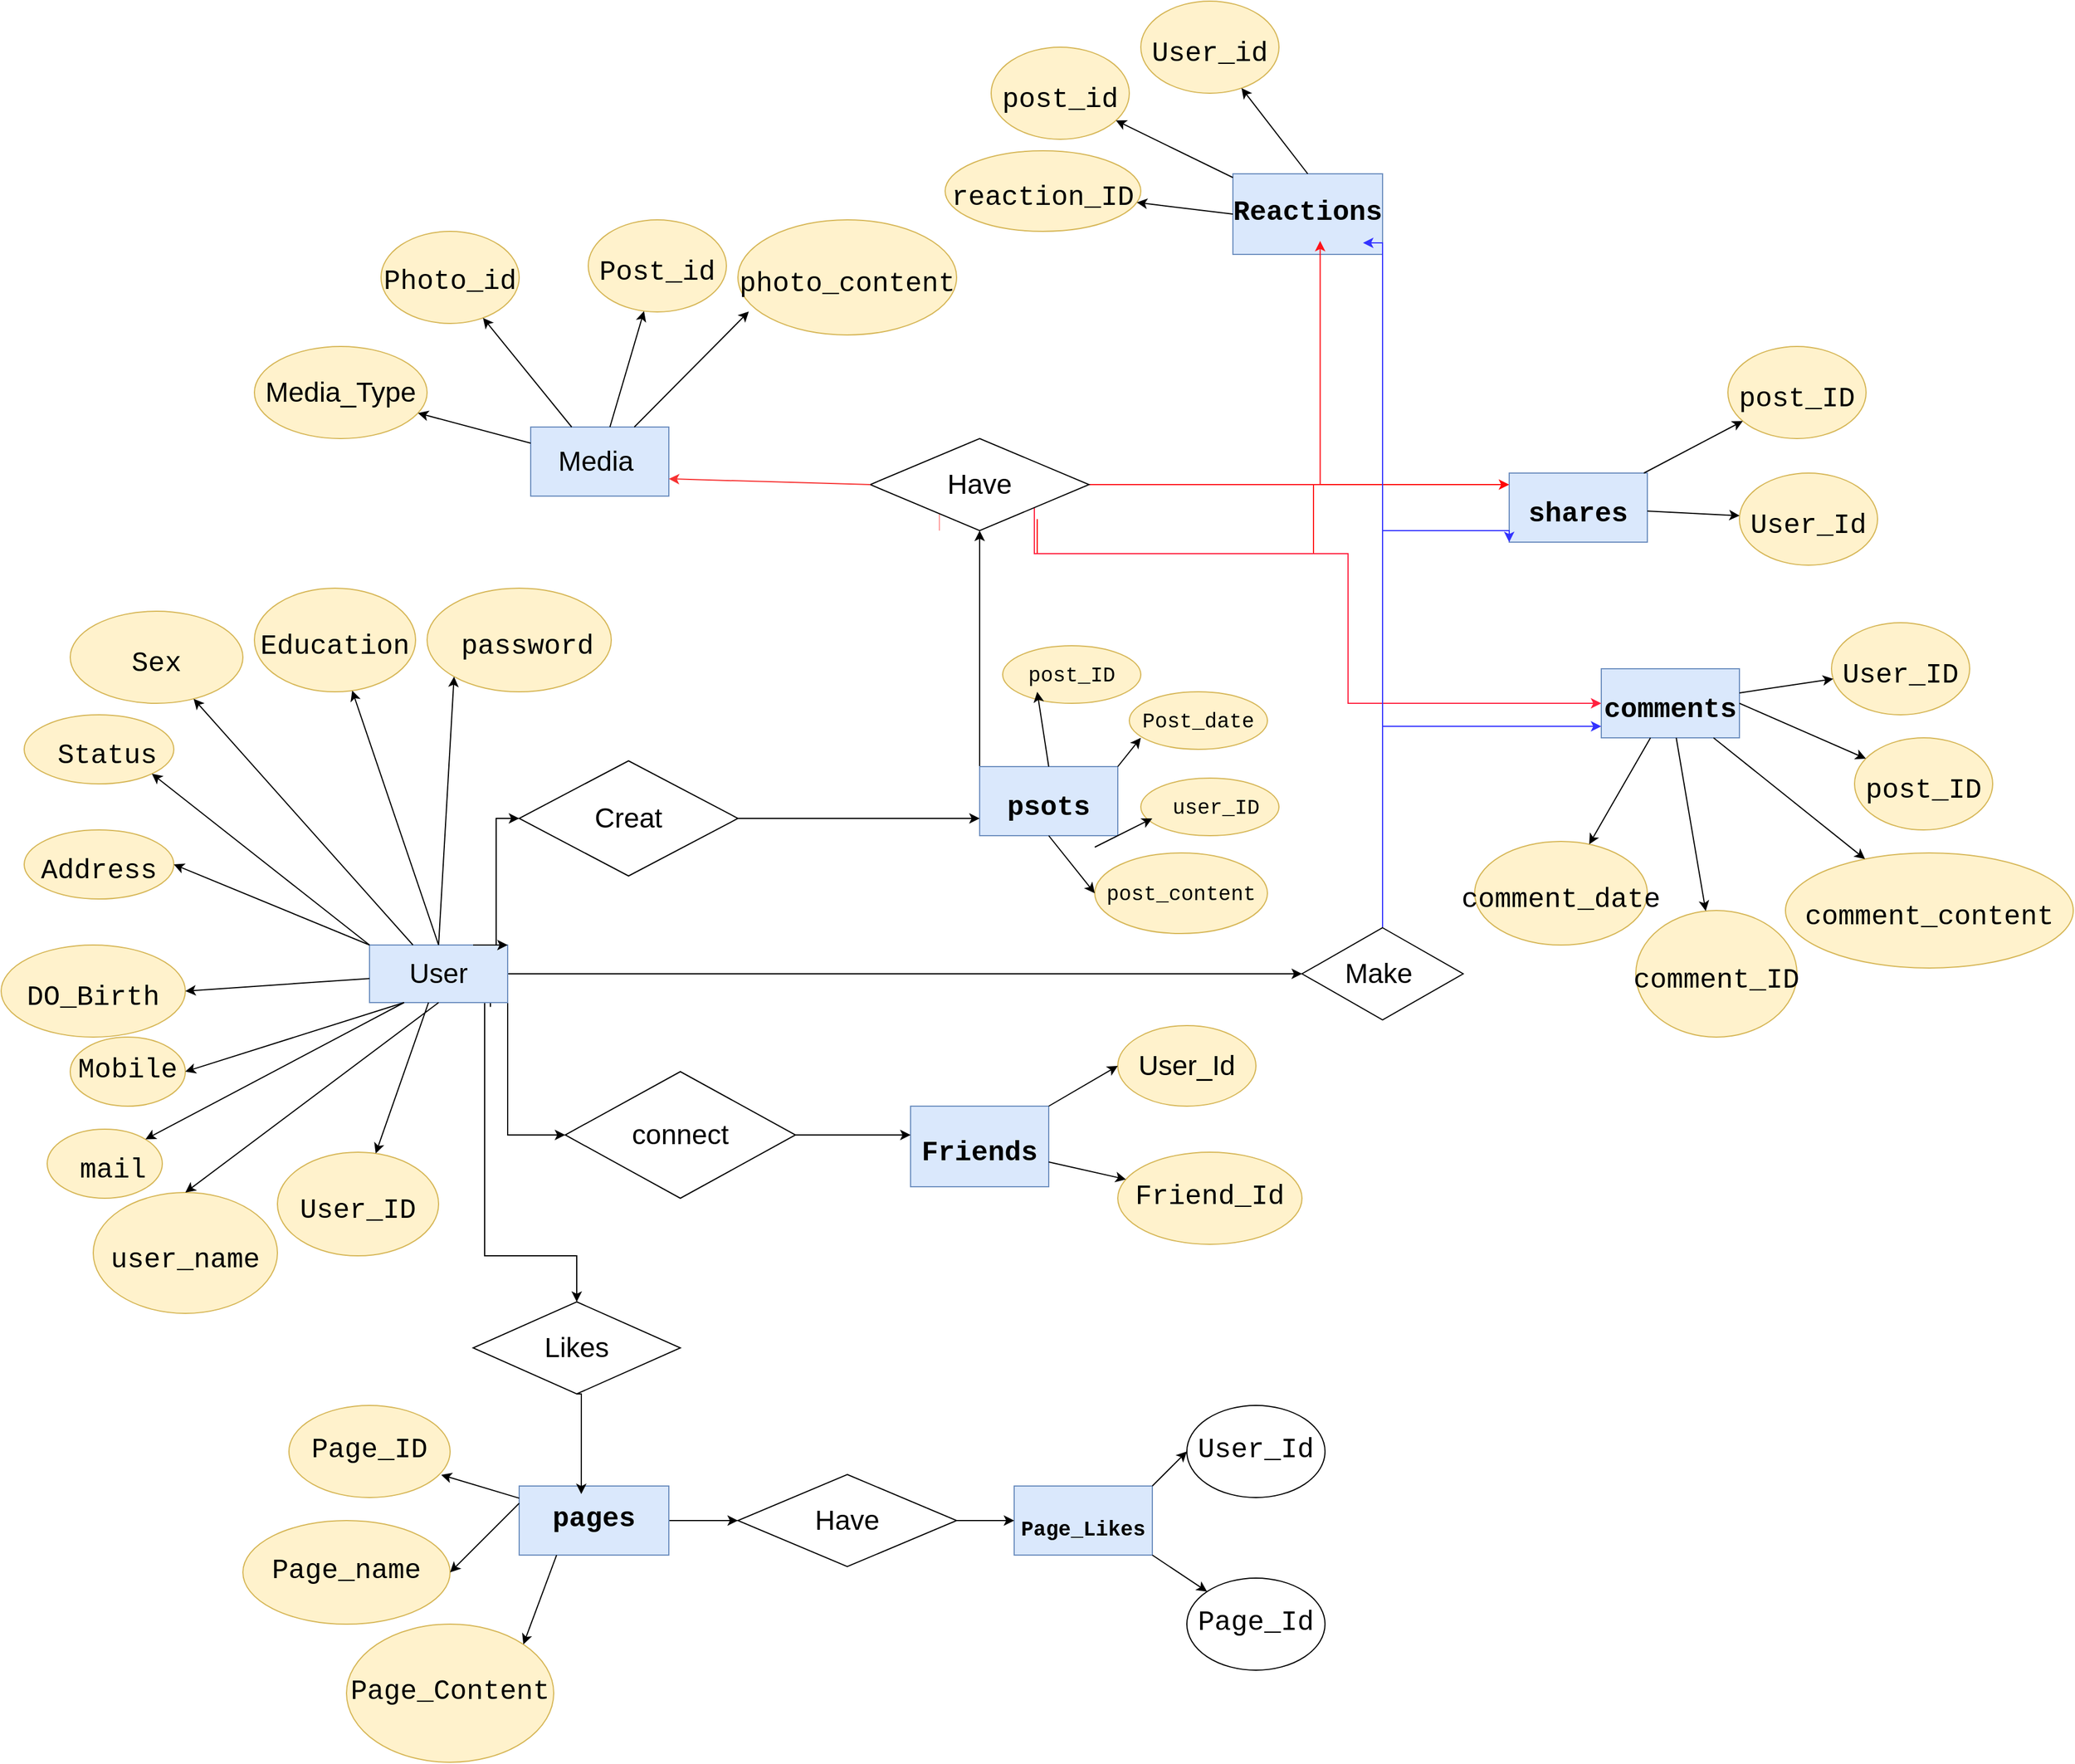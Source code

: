 <mxfile version="14.6.10" type="github">
  <diagram name="Page-1" id="a7904f86-f2b4-8e86-fa97-74104820619b">
    <mxGraphModel dx="3870" dy="1975" grid="1" gridSize="10" guides="1" tooltips="1" connect="1" arrows="1" fold="1" page="1" pageScale="1" pageWidth="1100" pageHeight="850" background="#ffffff" math="0" shadow="0">
      <root>
        <mxCell id="0" />
        <mxCell id="1" parent="0" />
        <mxCell id="jBccXVD8EQ_H7XIjR5AL-1" value="&lt;font&gt;&lt;br&gt;&lt;br&gt;&lt;/font&gt;&lt;div style=&quot;font-family: consolas, &amp;quot;courier new&amp;quot;, monospace; font-weight: normal; line-height: 24px;&quot;&gt;&lt;div&gt;&lt;span style=&quot;font-weight: bold&quot;&gt;&lt;font style=&quot;font-size: 24px&quot;&gt;comments&lt;/font&gt;&lt;/span&gt;&lt;/div&gt;&lt;/div&gt;&lt;font&gt;&lt;br&gt;&lt;/font&gt;" style="rounded=0;whiteSpace=wrap;html=1;fillColor=#dae8fc;strokeColor=#6c8ebf;movable=1;resizable=1;rotatable=1;deletable=1;editable=1;connectable=1;labelBackgroundColor=none;" parent="1" vertex="1">
          <mxGeometry x="810" y="280" width="120" height="60" as="geometry" />
        </mxCell>
        <mxCell id="jBccXVD8EQ_H7XIjR5AL-2" value="&lt;font&gt;&lt;br&gt;&lt;br&gt;&lt;/font&gt;&lt;div style=&quot;font-family: consolas, &amp;quot;courier new&amp;quot;, monospace; font-weight: normal; font-size: 18px; line-height: 24px;&quot;&gt;&lt;div&gt;&lt;span style=&quot;font-weight: bold&quot;&gt;&lt;font&gt;Page_Likes&lt;/font&gt;&lt;/span&gt;&lt;/div&gt;&lt;/div&gt;&lt;font&gt;&lt;br&gt;&lt;/font&gt;" style="rounded=0;whiteSpace=wrap;html=1;fillColor=#dae8fc;strokeColor=#6c8ebf;movable=1;resizable=1;rotatable=1;deletable=1;editable=1;connectable=1;labelBackgroundColor=none;" parent="1" vertex="1">
          <mxGeometry x="300" y="990" width="120" height="60" as="geometry" />
        </mxCell>
        <mxCell id="jBccXVD8EQ_H7XIjR5AL-3" value="&lt;span style=&quot;&quot;&gt;&lt;font&gt;&lt;br&gt;&lt;br&gt;&lt;/font&gt;&lt;/span&gt;&lt;div style=&quot;font-family: &amp;quot;consolas&amp;quot; , &amp;quot;courier new&amp;quot; , monospace ; font-weight: normal ; line-height: 24px&quot;&gt;&lt;div&gt;&lt;span style=&quot;font-weight: bold;&quot;&gt;&lt;font style=&quot;font-size: 24px&quot;&gt;Friends&lt;/font&gt;&lt;/span&gt;&lt;/div&gt;&lt;/div&gt;&lt;span style=&quot;&quot;&gt;&lt;br&gt;&lt;/span&gt;" style="rounded=0;whiteSpace=wrap;html=1;fillColor=#dae8fc;strokeColor=#6c8ebf;movable=1;resizable=1;rotatable=1;deletable=1;editable=1;connectable=1;labelBackgroundColor=none;" parent="1" vertex="1">
          <mxGeometry x="210" y="660" width="120" height="70" as="geometry" />
        </mxCell>
        <mxCell id="jBccXVD8EQ_H7XIjR5AL-4" value="&lt;font&gt;&lt;font style=&quot;font-size: 24px;&quot;&gt;Media&amp;nbsp;&lt;/font&gt;&lt;br&gt;&lt;/font&gt;" style="rounded=0;whiteSpace=wrap;html=1;fillColor=#dae8fc;strokeColor=#6c8ebf;movable=1;resizable=1;rotatable=1;deletable=1;editable=1;connectable=1;labelBackgroundColor=none;" parent="1" vertex="1">
          <mxGeometry x="-120" y="70" width="120" height="60" as="geometry" />
        </mxCell>
        <mxCell id="jBccXVD8EQ_H7XIjR5AL-125" style="edgeStyle=orthogonalEdgeStyle;rounded=0;orthogonalLoop=1;jettySize=auto;html=1;exitX=1;exitY=0.5;exitDx=0;exitDy=0;entryX=0;entryY=0.5;entryDx=0;entryDy=0;labelBackgroundColor=none;" parent="1" source="jBccXVD8EQ_H7XIjR5AL-5" target="jBccXVD8EQ_H7XIjR5AL-89" edge="1">
          <mxGeometry relative="1" as="geometry" />
        </mxCell>
        <mxCell id="jBccXVD8EQ_H7XIjR5AL-5" value="&lt;div style=&quot;font-family: consolas, &amp;quot;courier new&amp;quot;, monospace; line-height: 24px;&quot;&gt;&lt;span style=&quot;font-weight: bold&quot;&gt;&lt;font style=&quot;font-size: 24px&quot;&gt;pages&lt;/font&gt;&lt;/span&gt;&lt;/div&gt;" style="rounded=0;whiteSpace=wrap;html=1;fillColor=#dae8fc;strokeColor=#6c8ebf;movable=1;resizable=1;rotatable=1;deletable=1;editable=1;connectable=1;labelBackgroundColor=none;" parent="1" vertex="1">
          <mxGeometry x="-130" y="990" width="130" height="60" as="geometry" />
        </mxCell>
        <mxCell id="jBccXVD8EQ_H7XIjR5AL-111" style="edgeStyle=orthogonalEdgeStyle;rounded=0;orthogonalLoop=1;jettySize=auto;html=1;entryX=0;entryY=0.5;entryDx=0;entryDy=0;labelBackgroundColor=none;" parent="1" target="jBccXVD8EQ_H7XIjR5AL-87" edge="1">
          <mxGeometry relative="1" as="geometry">
            <mxPoint x="-150" y="520" as="sourcePoint" />
            <Array as="points">
              <mxPoint x="-150" y="410" />
            </Array>
          </mxGeometry>
        </mxCell>
        <mxCell id="jBccXVD8EQ_H7XIjR5AL-122" style="edgeStyle=orthogonalEdgeStyle;rounded=0;orthogonalLoop=1;jettySize=auto;html=1;entryX=0;entryY=0.5;entryDx=0;entryDy=0;exitX=0.908;exitY=0.954;exitDx=0;exitDy=0;exitPerimeter=0;labelBackgroundColor=none;" parent="1" source="jBccXVD8EQ_H7XIjR5AL-6" target="jBccXVD8EQ_H7XIjR5AL-90" edge="1">
          <mxGeometry relative="1" as="geometry">
            <mxPoint x="-40" y="560" as="sourcePoint" />
            <Array as="points">
              <mxPoint x="-140" y="568" />
              <mxPoint x="-140" y="685" />
            </Array>
          </mxGeometry>
        </mxCell>
        <mxCell id="jBccXVD8EQ_H7XIjR5AL-138" style="edgeStyle=orthogonalEdgeStyle;rounded=0;orthogonalLoop=1;jettySize=auto;html=1;exitX=0.875;exitY=1.074;exitDx=0;exitDy=0;entryX=0.5;entryY=0;entryDx=0;entryDy=0;exitPerimeter=0;labelBackgroundColor=none;" parent="1" source="jBccXVD8EQ_H7XIjR5AL-6" target="jBccXVD8EQ_H7XIjR5AL-135" edge="1">
          <mxGeometry relative="1" as="geometry">
            <Array as="points">
              <mxPoint x="-155" y="570" />
              <mxPoint x="-160" y="570" />
              <mxPoint x="-160" y="790" />
              <mxPoint x="-80" y="790" />
            </Array>
          </mxGeometry>
        </mxCell>
        <mxCell id="jBccXVD8EQ_H7XIjR5AL-166" style="edgeStyle=orthogonalEdgeStyle;rounded=0;orthogonalLoop=1;jettySize=auto;html=1;entryX=0;entryY=0.5;entryDx=0;entryDy=0;labelBackgroundColor=none;" parent="1" source="jBccXVD8EQ_H7XIjR5AL-6" target="jBccXVD8EQ_H7XIjR5AL-165" edge="1">
          <mxGeometry relative="1" as="geometry" />
        </mxCell>
        <mxCell id="jBccXVD8EQ_H7XIjR5AL-6" value="&lt;font style=&quot;font-size: 24px;&quot;&gt;User&lt;/font&gt;" style="rounded=0;whiteSpace=wrap;html=1;fillColor=#dae8fc;strokeColor=#6c8ebf;movable=1;resizable=1;rotatable=1;deletable=1;editable=1;connectable=1;labelBackgroundColor=none;" parent="1" vertex="1">
          <mxGeometry x="-260" y="520" width="120" height="50" as="geometry" />
        </mxCell>
        <mxCell id="jBccXVD8EQ_H7XIjR5AL-145" style="edgeStyle=orthogonalEdgeStyle;rounded=0;orthogonalLoop=1;jettySize=auto;html=1;exitX=0;exitY=0;exitDx=0;exitDy=0;entryX=0.5;entryY=1;entryDx=0;entryDy=0;labelBackgroundColor=none;" parent="1" source="jBccXVD8EQ_H7XIjR5AL-7" target="jBccXVD8EQ_H7XIjR5AL-88" edge="1">
          <mxGeometry relative="1" as="geometry">
            <Array as="points">
              <mxPoint x="270" y="260" />
              <mxPoint x="270" y="260" />
            </Array>
          </mxGeometry>
        </mxCell>
        <mxCell id="jBccXVD8EQ_H7XIjR5AL-7" value="&lt;font&gt;&lt;br&gt;&lt;br&gt;&lt;/font&gt;&lt;div style=&quot;font-family: consolas, &amp;quot;courier new&amp;quot;, monospace; font-weight: normal; line-height: 24px;&quot;&gt;&lt;div&gt;&lt;span style=&quot;font-weight: bold&quot;&gt;&lt;font style=&quot;font-size: 24px&quot;&gt;psots&lt;/font&gt;&lt;/span&gt;&lt;/div&gt;&lt;/div&gt;&lt;font&gt;&lt;br&gt;&lt;/font&gt;" style="rounded=0;whiteSpace=wrap;html=1;fillColor=#dae8fc;strokeColor=#6c8ebf;movable=1;resizable=1;rotatable=1;deletable=1;editable=1;connectable=1;labelBackgroundColor=none;" parent="1" vertex="1">
          <mxGeometry x="270" y="365" width="120" height="60" as="geometry" />
        </mxCell>
        <mxCell id="jBccXVD8EQ_H7XIjR5AL-10" value="&lt;font&gt;&lt;br&gt;&lt;br&gt;&lt;/font&gt;&lt;div style=&quot;font-family: consolas, &amp;quot;courier new&amp;quot;, monospace; font-weight: normal; line-height: 24px;&quot;&gt;&lt;div&gt;&lt;span style=&quot;font-weight: bold&quot;&gt;&lt;font style=&quot;font-size: 24px&quot;&gt;shares&lt;/font&gt;&lt;/span&gt;&lt;/div&gt;&lt;/div&gt;&lt;font&gt;&lt;br&gt;&lt;/font&gt;" style="rounded=0;whiteSpace=wrap;html=1;fillColor=#dae8fc;strokeColor=#6c8ebf;movable=1;resizable=1;rotatable=1;deletable=1;editable=1;connectable=1;labelBackgroundColor=none;" parent="1" vertex="1">
          <mxGeometry x="730" y="110" width="120" height="60" as="geometry" />
        </mxCell>
        <mxCell id="jBccXVD8EQ_H7XIjR5AL-11" value="&lt;div style=&quot;font-family: consolas, &amp;quot;courier new&amp;quot;, monospace; line-height: 24px;&quot;&gt;&lt;span style=&quot;font-weight: bold&quot;&gt;&lt;font style=&quot;font-size: 24px&quot;&gt;Reactions&lt;/font&gt;&lt;/span&gt;&lt;/div&gt;" style="rounded=0;whiteSpace=wrap;html=1;fillColor=#dae8fc;strokeColor=#6c8ebf;movable=1;resizable=1;rotatable=1;deletable=1;editable=1;connectable=1;labelBackgroundColor=none;" parent="1" vertex="1">
          <mxGeometry x="490" y="-150" width="130" height="70" as="geometry" />
        </mxCell>
        <mxCell id="jBccXVD8EQ_H7XIjR5AL-12" value="&lt;br&gt;&lt;br&gt;&lt;div style=&quot;font-family: consolas, &amp;quot;courier new&amp;quot;, monospace; font-weight: normal; line-height: 24px;&quot;&gt;&lt;div&gt;&lt;span style=&quot;&quot;&gt;&lt;font style=&quot;font-size: 24px&quot;&gt;user_name&lt;/font&gt;&lt;/span&gt;&lt;/div&gt;&lt;/div&gt;&lt;br&gt;" style="ellipse;whiteSpace=wrap;html=1;fillColor=#fff2cc;strokeColor=#d6b656;movable=1;resizable=1;rotatable=1;deletable=1;editable=1;connectable=1;labelBackgroundColor=none;" parent="1" vertex="1">
          <mxGeometry x="-500" y="735" width="160" height="105" as="geometry" />
        </mxCell>
        <mxCell id="jBccXVD8EQ_H7XIjR5AL-15" value="&lt;br&gt;&lt;br&gt;&lt;div style=&quot;font-family: consolas, &amp;quot;courier new&amp;quot;, monospace; font-weight: normal; line-height: 24px;&quot;&gt;&lt;div&gt;&lt;span style=&quot;&quot;&gt;&lt;font style=&quot;font-size: 24px&quot;&gt;&amp;nbsp;Status&lt;/font&gt;&lt;/span&gt;&lt;/div&gt;&lt;/div&gt;&lt;br&gt;" style="ellipse;whiteSpace=wrap;html=1;fillColor=#fff2cc;strokeColor=#d6b656;movable=1;resizable=1;rotatable=1;deletable=1;editable=1;connectable=1;labelBackgroundColor=none;" parent="1" vertex="1">
          <mxGeometry x="-560" y="320" width="130" height="60" as="geometry" />
        </mxCell>
        <mxCell id="jBccXVD8EQ_H7XIjR5AL-16" value="&lt;br&gt;&lt;br&gt;&lt;div style=&quot;font-family: consolas, &amp;quot;courier new&amp;quot;, monospace; font-weight: normal; line-height: 24px;&quot;&gt;&lt;div&gt;&lt;span style=&quot;&quot;&gt;&lt;font style=&quot;font-size: 24px&quot;&gt;DO_Birth&lt;/font&gt;&lt;/span&gt;&lt;/div&gt;&lt;/div&gt;&lt;br&gt;" style="ellipse;whiteSpace=wrap;html=1;fillColor=#fff2cc;strokeColor=#d6b656;movable=1;resizable=1;rotatable=1;deletable=1;editable=1;connectable=1;labelBackgroundColor=none;" parent="1" vertex="1">
          <mxGeometry x="-580" y="520" width="160" height="80" as="geometry" />
        </mxCell>
        <mxCell id="jBccXVD8EQ_H7XIjR5AL-17" value="&lt;br&gt;&lt;br&gt;&lt;div style=&quot;font-family: consolas, &amp;quot;courier new&amp;quot;, monospace; font-weight: normal; line-height: 24px;&quot;&gt;&lt;div&gt;&lt;span style=&quot;&quot;&gt;&lt;font style=&quot;font-size: 24px&quot;&gt;Education&lt;/font&gt;&lt;/span&gt;&lt;/div&gt;&lt;/div&gt;&lt;br&gt;" style="ellipse;whiteSpace=wrap;html=1;fillColor=#fff2cc;strokeColor=#d6b656;movable=1;resizable=1;rotatable=1;deletable=1;editable=1;connectable=1;labelBackgroundColor=none;" parent="1" vertex="1">
          <mxGeometry x="-360" y="210" width="140" height="90" as="geometry" />
        </mxCell>
        <mxCell id="jBccXVD8EQ_H7XIjR5AL-19" value="&lt;br&gt;&lt;br&gt;&lt;div style=&quot;font-family: consolas, &amp;quot;courier new&amp;quot;, monospace; font-weight: normal; line-height: 24px;&quot;&gt;&lt;div&gt;&lt;span style=&quot;&quot;&gt;&lt;font style=&quot;font-size: 24px&quot;&gt;&amp;nbsp;password&lt;/font&gt;&lt;/span&gt;&lt;/div&gt;&lt;/div&gt;&lt;br&gt;" style="ellipse;whiteSpace=wrap;html=1;fillColor=#fff2cc;strokeColor=#d6b656;movable=1;resizable=1;rotatable=1;deletable=1;editable=1;connectable=1;labelBackgroundColor=none;" parent="1" vertex="1">
          <mxGeometry x="-210" y="210" width="160" height="90" as="geometry" />
        </mxCell>
        <mxCell id="jBccXVD8EQ_H7XIjR5AL-21" value="&lt;br&gt;&lt;br&gt;&lt;div style=&quot;font-family: consolas, &amp;quot;courier new&amp;quot;, monospace; font-weight: normal; line-height: 24px;&quot;&gt;&lt;div&gt;&lt;span style=&quot;&quot;&gt;&lt;font style=&quot;font-size: 24px&quot;&gt;Sex&lt;/font&gt;&lt;/span&gt;&lt;/div&gt;&lt;/div&gt;&lt;br&gt;" style="ellipse;whiteSpace=wrap;html=1;fillColor=#fff2cc;strokeColor=#d6b656;movable=1;resizable=1;rotatable=1;deletable=1;editable=1;connectable=1;labelBackgroundColor=none;" parent="1" vertex="1">
          <mxGeometry x="-520" y="230" width="150" height="80" as="geometry" />
        </mxCell>
        <mxCell id="jBccXVD8EQ_H7XIjR5AL-24" value="&lt;br&gt;&lt;br&gt;&lt;div style=&quot;font-family: consolas, &amp;quot;courier new&amp;quot;, monospace; font-weight: normal; line-height: 24px;&quot;&gt;&lt;div&gt;&lt;span style=&quot;&quot;&gt;&lt;font style=&quot;font-size: 24px&quot;&gt;User_ID&lt;/font&gt;&lt;/span&gt;&lt;/div&gt;&lt;/div&gt;&lt;br&gt;" style="ellipse;whiteSpace=wrap;html=1;fillColor=#fff2cc;strokeColor=#d6b656;movable=1;resizable=1;rotatable=1;deletable=1;editable=1;connectable=1;labelBackgroundColor=none;" parent="1" vertex="1">
          <mxGeometry x="-340" y="700" width="140" height="90" as="geometry" />
        </mxCell>
        <mxCell id="jBccXVD8EQ_H7XIjR5AL-25" value="&lt;br&gt;&lt;br&gt;&lt;div style=&quot;font-family: consolas, &amp;quot;courier new&amp;quot;, monospace; font-weight: normal; line-height: 24px;&quot;&gt;&lt;div&gt;&lt;span style=&quot;&quot;&gt;&lt;font style=&quot;font-size: 24px&quot;&gt;Address&lt;/font&gt;&lt;/span&gt;&lt;/div&gt;&lt;/div&gt;&lt;br&gt;" style="ellipse;whiteSpace=wrap;html=1;fillColor=#fff2cc;strokeColor=#d6b656;movable=1;resizable=1;rotatable=1;deletable=1;editable=1;connectable=1;labelBackgroundColor=none;" parent="1" vertex="1">
          <mxGeometry x="-560" y="420" width="130" height="60" as="geometry" />
        </mxCell>
        <mxCell id="jBccXVD8EQ_H7XIjR5AL-26" value="&lt;br&gt;&lt;br&gt;&lt;div style=&quot;font-family: consolas, &amp;quot;courier new&amp;quot;, monospace; font-weight: normal; line-height: 24px;&quot;&gt;&lt;div&gt;&lt;span style=&quot;&quot;&gt;&lt;font style=&quot;font-size: 24px&quot;&gt;&amp;nbsp;mail&lt;/font&gt;&lt;/span&gt;&lt;/div&gt;&lt;/div&gt;&lt;br&gt;" style="ellipse;whiteSpace=wrap;html=1;fillColor=#fff2cc;strokeColor=#d6b656;movable=1;resizable=1;rotatable=1;deletable=1;editable=1;connectable=1;labelBackgroundColor=none;" parent="1" vertex="1">
          <mxGeometry x="-540" y="680" width="100" height="60" as="geometry" />
        </mxCell>
        <mxCell id="jBccXVD8EQ_H7XIjR5AL-27" value="&lt;div style=&quot;font-family: consolas, &amp;quot;courier new&amp;quot;, monospace; line-height: 24px;&quot;&gt;&lt;font style=&quot;font-size: 24px&quot;&gt;Mobile&lt;/font&gt;&lt;/div&gt;" style="ellipse;whiteSpace=wrap;html=1;fillColor=#fff2cc;strokeColor=#d6b656;movable=1;resizable=1;rotatable=1;deletable=1;editable=1;connectable=1;labelBackgroundColor=none;" parent="1" vertex="1">
          <mxGeometry x="-520" y="600" width="100" height="60" as="geometry" />
        </mxCell>
        <mxCell id="jBccXVD8EQ_H7XIjR5AL-35" value="&lt;div style=&quot;font-family: consolas, &amp;quot;courier new&amp;quot;, monospace; font-size: 18px; line-height: 24px;&quot;&gt;&lt;div style=&quot;font-family: &amp;quot;consolas&amp;quot; , &amp;quot;courier new&amp;quot; , monospace ; line-height: 24px&quot;&gt;&amp;nbsp;user_ID&lt;/div&gt;&lt;/div&gt;" style="ellipse;whiteSpace=wrap;html=1;fillColor=#fff2cc;strokeColor=#d6b656;movable=1;resizable=1;rotatable=1;deletable=1;editable=1;connectable=1;labelBackgroundColor=none;" parent="1" vertex="1">
          <mxGeometry x="410" y="375" width="120" height="50" as="geometry" />
        </mxCell>
        <mxCell id="jBccXVD8EQ_H7XIjR5AL-38" value="&lt;font style=&quot;font-size: 24px;&quot;&gt;User_Id&lt;/font&gt;" style="ellipse;whiteSpace=wrap;html=1;fillColor=#fff2cc;strokeColor=#d6b656;movable=1;resizable=1;rotatable=1;deletable=1;editable=1;connectable=1;labelBackgroundColor=none;" parent="1" vertex="1">
          <mxGeometry x="390" y="590" width="120" height="70" as="geometry" />
        </mxCell>
        <mxCell id="jBccXVD8EQ_H7XIjR5AL-178" value="" style="edgeStyle=orthogonalEdgeStyle;rounded=0;orthogonalLoop=1;jettySize=auto;html=1;strokeColor=#FF9999;labelBackgroundColor=none;" parent="1" source="jBccXVD8EQ_H7XIjR5AL-39" target="jBccXVD8EQ_H7XIjR5AL-88" edge="1">
          <mxGeometry relative="1" as="geometry" />
        </mxCell>
        <mxCell id="jBccXVD8EQ_H7XIjR5AL-39" value="&lt;div style=&quot;font-family: consolas, &amp;quot;courier new&amp;quot;, monospace; font-weight: normal; font-size: 18px; line-height: 24px;&quot;&gt;&lt;br&gt;&lt;/div&gt;" style="text;whiteSpace=wrap;html=1;movable=1;resizable=1;rotatable=1;deletable=1;editable=1;connectable=1;labelBackgroundColor=none;" parent="1" vertex="1">
          <mxGeometry x="190" y="160" width="90" height="40" as="geometry" />
        </mxCell>
        <mxCell id="jBccXVD8EQ_H7XIjR5AL-40" value="&lt;div style=&quot;font-family: consolas, &amp;quot;courier new&amp;quot;, monospace; font-size: 18px; line-height: 24px;&quot;&gt;&lt;div style=&quot;font-family: &amp;quot;consolas&amp;quot; , &amp;quot;courier new&amp;quot; , monospace ; line-height: 24px&quot;&gt;post_ID&lt;/div&gt;&lt;/div&gt;" style="ellipse;whiteSpace=wrap;html=1;fillColor=#fff2cc;strokeColor=#d6b656;movable=1;resizable=1;rotatable=1;deletable=1;editable=1;connectable=1;labelBackgroundColor=none;" parent="1" vertex="1">
          <mxGeometry x="290" y="260" width="120" height="50" as="geometry" />
        </mxCell>
        <mxCell id="jBccXVD8EQ_H7XIjR5AL-41" value="&lt;div style=&quot;font-family: consolas, &amp;quot;courier new&amp;quot;, monospace; font-size: 18px; line-height: 24px;&quot;&gt;&lt;div style=&quot;font-family: &amp;quot;consolas&amp;quot; , &amp;quot;courier new&amp;quot; , monospace ; line-height: 24px&quot;&gt;post_content&lt;/div&gt;&lt;/div&gt;" style="ellipse;whiteSpace=wrap;html=1;fillColor=#fff2cc;strokeColor=#d6b656;movable=1;resizable=1;rotatable=1;deletable=1;editable=1;connectable=1;labelBackgroundColor=none;" parent="1" vertex="1">
          <mxGeometry x="370" y="440" width="150" height="70" as="geometry" />
        </mxCell>
        <mxCell id="jBccXVD8EQ_H7XIjR5AL-42" value="&lt;div style=&quot;font-family: consolas, &amp;quot;courier new&amp;quot;, monospace; font-size: 18px; line-height: 24px;&quot;&gt;&lt;div style=&quot;font-family: &amp;quot;consolas&amp;quot; , &amp;quot;courier new&amp;quot; , monospace ; line-height: 24px&quot;&gt;Post_date&lt;/div&gt;&lt;/div&gt;" style="ellipse;whiteSpace=wrap;html=1;fillColor=#fff2cc;strokeColor=#d6b656;movable=1;resizable=1;rotatable=1;deletable=1;editable=1;connectable=1;labelBackgroundColor=none;" parent="1" vertex="1">
          <mxGeometry x="400" y="300" width="120" height="50" as="geometry" />
        </mxCell>
        <mxCell id="jBccXVD8EQ_H7XIjR5AL-43" value="&lt;div style=&quot;font-family: consolas, &amp;quot;courier new&amp;quot;, monospace; line-height: 24px;&quot;&gt;&lt;font style=&quot;font-size: 24px&quot;&gt;Friend_Id&lt;/font&gt;&lt;/div&gt;" style="ellipse;whiteSpace=wrap;html=1;fillColor=#fff2cc;strokeColor=#d6b656;movable=1;resizable=1;rotatable=1;deletable=1;editable=1;connectable=1;labelBackgroundColor=none;" parent="1" vertex="1">
          <mxGeometry x="390" y="700" width="160" height="80" as="geometry" />
        </mxCell>
        <mxCell id="jBccXVD8EQ_H7XIjR5AL-45" value="&lt;div style=&quot;font-family: consolas, &amp;quot;courier new&amp;quot;, monospace; line-height: 24px;&quot;&gt;&lt;font style=&quot;font-size: 24px&quot;&gt;Page_ID&lt;/font&gt;&lt;/div&gt;" style="ellipse;whiteSpace=wrap;html=1;fillColor=#fff2cc;strokeColor=#d6b656;movable=1;resizable=1;rotatable=1;deletable=1;editable=1;connectable=1;labelBackgroundColor=none;" parent="1" vertex="1">
          <mxGeometry x="-330" y="920" width="140" height="80" as="geometry" />
        </mxCell>
        <mxCell id="jBccXVD8EQ_H7XIjR5AL-46" value="&lt;div style=&quot;font-family: consolas, &amp;quot;courier new&amp;quot;, monospace; line-height: 24px;&quot;&gt;&lt;font style=&quot;font-size: 24px&quot;&gt;Page_name&lt;/font&gt;&lt;/div&gt;" style="ellipse;whiteSpace=wrap;html=1;fillColor=#fff2cc;strokeColor=#d6b656;movable=1;resizable=1;rotatable=1;deletable=1;editable=1;connectable=1;labelBackgroundColor=none;" parent="1" vertex="1">
          <mxGeometry x="-370" y="1020" width="180" height="90" as="geometry" />
        </mxCell>
        <mxCell id="jBccXVD8EQ_H7XIjR5AL-50" value="&lt;div style=&quot;font-family: consolas, &amp;quot;courier new&amp;quot;, monospace; line-height: 24px;&quot;&gt;&lt;font style=&quot;font-size: 24px&quot;&gt;Page_Content&lt;/font&gt;&lt;/div&gt;" style="ellipse;whiteSpace=wrap;html=1;fillColor=#fff2cc;strokeColor=#d6b656;movable=1;resizable=1;rotatable=1;deletable=1;editable=1;connectable=1;labelBackgroundColor=none;" parent="1" vertex="1">
          <mxGeometry x="-280" y="1110" width="180" height="120" as="geometry" />
        </mxCell>
        <mxCell id="jBccXVD8EQ_H7XIjR5AL-54" value="&lt;div style=&quot;font-family: consolas, &amp;quot;courier new&amp;quot;, monospace; line-height: 24px;&quot;&gt;&lt;font style=&quot;font-size: 24px&quot;&gt;User_Id&lt;/font&gt;&lt;/div&gt;" style="ellipse;whiteSpace=wrap;html=1;movable=1;resizable=1;rotatable=1;deletable=1;editable=1;connectable=1;labelBackgroundColor=none;" parent="1" vertex="1">
          <mxGeometry x="450" y="920" width="120" height="80" as="geometry" />
        </mxCell>
        <mxCell id="jBccXVD8EQ_H7XIjR5AL-55" value="&lt;div style=&quot;font-family: consolas, &amp;quot;courier new&amp;quot;, monospace; line-height: 24px;&quot;&gt;&lt;font style=&quot;font-size: 24px&quot;&gt;Page_Id&lt;/font&gt;&lt;/div&gt;" style="ellipse;whiteSpace=wrap;html=1;movable=1;resizable=1;rotatable=1;deletable=1;editable=1;connectable=1;labelBackgroundColor=none;" parent="1" vertex="1">
          <mxGeometry x="450" y="1070" width="120" height="80" as="geometry" />
        </mxCell>
        <mxCell id="jBccXVD8EQ_H7XIjR5AL-57" value="&lt;br&gt;&lt;br&gt;&lt;div style=&quot;font-family: consolas, &amp;quot;courier new&amp;quot;, monospace; font-weight: normal; line-height: 24px;&quot;&gt;&lt;div&gt;&lt;span style=&quot;&quot;&gt;&lt;font style=&quot;font-size: 24px&quot;&gt;User_id&lt;/font&gt;&lt;/span&gt;&lt;/div&gt;&lt;/div&gt;&lt;br&gt;" style="ellipse;whiteSpace=wrap;html=1;fillColor=#fff2cc;strokeColor=#d6b656;movable=1;resizable=1;rotatable=1;deletable=1;editable=1;connectable=1;labelBackgroundColor=none;" parent="1" vertex="1">
          <mxGeometry x="410" y="-300" width="120" height="80" as="geometry" />
        </mxCell>
        <mxCell id="jBccXVD8EQ_H7XIjR5AL-58" value="&lt;br&gt;&lt;br&gt;&lt;div style=&quot;font-family: consolas, &amp;quot;courier new&amp;quot;, monospace; font-weight: normal; line-height: 24px;&quot;&gt;&lt;div&gt;&lt;span style=&quot;&quot;&gt;&lt;font style=&quot;font-size: 24px&quot;&gt;reaction_ID&lt;/font&gt;&lt;/span&gt;&lt;/div&gt;&lt;/div&gt;&lt;br&gt;" style="ellipse;whiteSpace=wrap;html=1;fillColor=#fff2cc;strokeColor=#d6b656;movable=1;resizable=1;rotatable=1;deletable=1;editable=1;connectable=1;labelBackgroundColor=none;" parent="1" vertex="1">
          <mxGeometry x="240" y="-170" width="170" height="70" as="geometry" />
        </mxCell>
        <mxCell id="jBccXVD8EQ_H7XIjR5AL-59" value="&lt;br&gt;&lt;br&gt;&lt;div style=&quot;font-family: consolas, &amp;quot;courier new&amp;quot;, monospace; font-weight: normal; line-height: 24px;&quot;&gt;&lt;div&gt;&lt;span style=&quot;&quot;&gt;&lt;font style=&quot;font-size: 24px&quot;&gt;post_id&lt;/font&gt;&lt;/span&gt;&lt;/div&gt;&lt;/div&gt;&lt;br&gt;" style="ellipse;whiteSpace=wrap;html=1;fillColor=#fff2cc;strokeColor=#d6b656;movable=1;resizable=1;rotatable=1;deletable=1;editable=1;connectable=1;labelBackgroundColor=none;" parent="1" vertex="1">
          <mxGeometry x="280" y="-260" width="120" height="80" as="geometry" />
        </mxCell>
        <mxCell id="jBccXVD8EQ_H7XIjR5AL-60" value="&lt;br&gt;&lt;br&gt;&lt;div style=&quot;font-family: consolas, &amp;quot;courier new&amp;quot;, monospace; font-weight: normal; line-height: 24px;&quot;&gt;&lt;div&gt;&lt;span style=&quot;&quot;&gt;&lt;font style=&quot;font-size: 24px&quot;&gt;photo_content&lt;/font&gt;&lt;/span&gt;&lt;/div&gt;&lt;/div&gt;&lt;br&gt;" style="ellipse;whiteSpace=wrap;html=1;fillColor=#fff2cc;strokeColor=#d6b656;movable=1;resizable=1;rotatable=1;deletable=1;editable=1;connectable=1;labelBackgroundColor=none;" parent="1" vertex="1">
          <mxGeometry x="60" y="-110" width="190" height="100" as="geometry" />
        </mxCell>
        <mxCell id="jBccXVD8EQ_H7XIjR5AL-61" value="&lt;br&gt;&lt;br&gt;&lt;div style=&quot;font-family: consolas, &amp;quot;courier new&amp;quot;, monospace; font-weight: normal; line-height: 24px;&quot;&gt;&lt;div&gt;&lt;span style=&quot;&quot;&gt;&lt;font style=&quot;font-size: 24px&quot;&gt;Post_id&lt;/font&gt;&lt;/span&gt;&lt;/div&gt;&lt;/div&gt;&lt;br&gt;" style="ellipse;whiteSpace=wrap;html=1;fillColor=#fff2cc;strokeColor=#d6b656;movable=1;resizable=1;rotatable=1;deletable=1;editable=1;connectable=1;labelBackgroundColor=none;" parent="1" vertex="1">
          <mxGeometry x="-70" y="-110" width="120" height="80" as="geometry" />
        </mxCell>
        <mxCell id="jBccXVD8EQ_H7XIjR5AL-62" value="&lt;font style=&quot;font-size: 24px&quot;&gt;&lt;br&gt;&lt;/font&gt;&lt;div style=&quot;font-family: consolas, &amp;quot;courier new&amp;quot;, monospace; font-weight: normal; line-height: 24px;&quot;&gt;&lt;div&gt;&lt;span style=&quot;&quot;&gt;&lt;font style=&quot;font-size: 24px&quot;&gt;Photo_id&lt;/font&gt;&lt;/span&gt;&lt;/div&gt;&lt;/div&gt;&lt;font size=&quot;3&quot;&gt;&lt;br&gt;&lt;/font&gt;" style="ellipse;whiteSpace=wrap;html=1;fillColor=#fff2cc;strokeColor=#d6b656;movable=1;resizable=1;rotatable=1;deletable=1;editable=1;connectable=1;align=center;labelBackgroundColor=none;" parent="1" vertex="1">
          <mxGeometry x="-250" y="-100" width="120" height="80" as="geometry" />
        </mxCell>
        <mxCell id="jBccXVD8EQ_H7XIjR5AL-63" value="&lt;br&gt;&lt;br&gt;&lt;div style=&quot;font-family: consolas, &amp;quot;courier new&amp;quot;, monospace; font-weight: normal; line-height: 24px;&quot;&gt;&lt;div&gt;&lt;span style=&quot;&quot;&gt;&lt;font style=&quot;font-size: 24px&quot;&gt;post_ID&lt;/font&gt;&lt;/span&gt;&lt;/div&gt;&lt;/div&gt;&lt;br&gt;" style="ellipse;whiteSpace=wrap;html=1;fillColor=#fff2cc;strokeColor=#d6b656;movable=1;resizable=1;rotatable=1;deletable=1;editable=1;connectable=1;labelBackgroundColor=none;" parent="1" vertex="1">
          <mxGeometry x="920" width="120" height="80" as="geometry" />
        </mxCell>
        <mxCell id="jBccXVD8EQ_H7XIjR5AL-64" value="&lt;br&gt;&lt;br&gt;&lt;div style=&quot;font-family: consolas, &amp;quot;courier new&amp;quot;, monospace; font-weight: normal; line-height: 24px;&quot;&gt;&lt;div&gt;&lt;span style=&quot;&quot;&gt;&lt;font style=&quot;font-size: 24px&quot;&gt;User_Id&lt;/font&gt;&lt;/span&gt;&lt;/div&gt;&lt;/div&gt;&lt;br&gt;" style="ellipse;whiteSpace=wrap;html=1;fillColor=#fff2cc;strokeColor=#d6b656;movable=1;resizable=1;rotatable=1;deletable=1;editable=1;connectable=1;labelBackgroundColor=none;" parent="1" vertex="1">
          <mxGeometry x="930" y="110" width="120" height="80" as="geometry" />
        </mxCell>
        <mxCell id="jBccXVD8EQ_H7XIjR5AL-65" value="&lt;br&gt;&lt;br&gt;&lt;div style=&quot;font-family: consolas, &amp;quot;courier new&amp;quot;, monospace; font-weight: normal; line-height: 24px;&quot;&gt;&lt;div&gt;&lt;span style=&quot;&quot;&gt;&lt;font style=&quot;font-size: 24px&quot;&gt;comment_ID&lt;/font&gt;&lt;/span&gt;&lt;/div&gt;&lt;/div&gt;&lt;br&gt;" style="ellipse;whiteSpace=wrap;html=1;fillColor=#fff2cc;strokeColor=#d6b656;movable=1;resizable=1;rotatable=1;deletable=1;editable=1;connectable=1;labelBackgroundColor=none;" parent="1" vertex="1">
          <mxGeometry x="840" y="490" width="140" height="110" as="geometry" />
        </mxCell>
        <mxCell id="jBccXVD8EQ_H7XIjR5AL-66" value="&lt;br&gt;&lt;br&gt;&lt;div style=&quot;font-family: consolas, &amp;quot;courier new&amp;quot;, monospace; font-weight: normal; line-height: 24px;&quot;&gt;&lt;div&gt;&lt;span style=&quot;&quot;&gt;&lt;font style=&quot;font-size: 24px&quot;&gt;User_ID&lt;/font&gt;&lt;/span&gt;&lt;/div&gt;&lt;/div&gt;&lt;br&gt;" style="ellipse;whiteSpace=wrap;html=1;fillColor=#fff2cc;strokeColor=#d6b656;movable=1;resizable=1;rotatable=1;deletable=1;editable=1;connectable=1;labelBackgroundColor=none;" parent="1" vertex="1">
          <mxGeometry x="1010" y="240" width="120" height="80" as="geometry" />
        </mxCell>
        <mxCell id="jBccXVD8EQ_H7XIjR5AL-67" value="&lt;br&gt;&lt;br&gt;&lt;div style=&quot;font-family: consolas, &amp;quot;courier new&amp;quot;, monospace; font-weight: normal; line-height: 24px;&quot;&gt;&lt;div&gt;&lt;span style=&quot;&quot;&gt;&lt;font style=&quot;font-size: 24px&quot;&gt;post_ID&lt;/font&gt;&lt;/span&gt;&lt;/div&gt;&lt;/div&gt;&lt;br&gt;" style="ellipse;whiteSpace=wrap;html=1;fillColor=#fff2cc;strokeColor=#d6b656;movable=1;resizable=1;rotatable=1;deletable=1;editable=1;connectable=1;labelBackgroundColor=none;" parent="1" vertex="1">
          <mxGeometry x="1030" y="340" width="120" height="80" as="geometry" />
        </mxCell>
        <mxCell id="jBccXVD8EQ_H7XIjR5AL-68" value="&lt;br&gt;&lt;br&gt;&lt;div style=&quot;font-family: consolas, &amp;quot;courier new&amp;quot;, monospace; font-weight: normal; line-height: 24px;&quot;&gt;&lt;div&gt;&lt;span style=&quot;&quot;&gt;&lt;font style=&quot;font-size: 24px&quot;&gt;comment_content&lt;/font&gt;&lt;/span&gt;&lt;/div&gt;&lt;/div&gt;&lt;br&gt;" style="ellipse;whiteSpace=wrap;html=1;fillColor=#fff2cc;strokeColor=#d6b656;movable=1;resizable=1;rotatable=1;deletable=1;editable=1;connectable=1;labelBackgroundColor=none;" parent="1" vertex="1">
          <mxGeometry x="970" y="440" width="250" height="100" as="geometry" />
        </mxCell>
        <mxCell id="jBccXVD8EQ_H7XIjR5AL-69" value="&lt;br&gt;&lt;br&gt;&lt;div style=&quot;font-family: consolas, &amp;quot;courier new&amp;quot;, monospace; font-weight: normal; line-height: 24px;&quot;&gt;&lt;div&gt;&lt;span style=&quot;&quot;&gt;&lt;font style=&quot;font-size: 24px&quot;&gt;comment_date&lt;/font&gt;&lt;/span&gt;&lt;/div&gt;&lt;/div&gt;&lt;br&gt;" style="ellipse;whiteSpace=wrap;html=1;fillColor=#fff2cc;strokeColor=#d6b656;movable=1;resizable=1;rotatable=1;deletable=1;editable=1;connectable=1;labelBackgroundColor=none;" parent="1" vertex="1">
          <mxGeometry x="700" y="430" width="150" height="90" as="geometry" />
        </mxCell>
        <mxCell id="jBccXVD8EQ_H7XIjR5AL-74" style="edgeStyle=orthogonalEdgeStyle;rounded=0;orthogonalLoop=1;jettySize=auto;html=1;exitX=0.75;exitY=0;exitDx=0;exitDy=0;entryX=1;entryY=0;entryDx=0;entryDy=0;labelBackgroundColor=none;" parent="1" source="jBccXVD8EQ_H7XIjR5AL-6" target="jBccXVD8EQ_H7XIjR5AL-6" edge="1">
          <mxGeometry relative="1" as="geometry" />
        </mxCell>
        <mxCell id="jBccXVD8EQ_H7XIjR5AL-114" style="edgeStyle=orthogonalEdgeStyle;rounded=0;orthogonalLoop=1;jettySize=auto;html=1;exitX=1;exitY=0.5;exitDx=0;exitDy=0;labelBackgroundColor=none;" parent="1" source="jBccXVD8EQ_H7XIjR5AL-87" target="jBccXVD8EQ_H7XIjR5AL-7" edge="1">
          <mxGeometry relative="1" as="geometry">
            <Array as="points">
              <mxPoint x="220" y="410" />
              <mxPoint x="220" y="410" />
            </Array>
          </mxGeometry>
        </mxCell>
        <mxCell id="jBccXVD8EQ_H7XIjR5AL-87" value="&lt;font style=&quot;font-size: 24px&quot;&gt;Creat&lt;/font&gt;" style="rhombus;whiteSpace=wrap;html=1;labelBackgroundColor=none;" parent="1" vertex="1">
          <mxGeometry x="-130" y="360" width="190" height="100" as="geometry" />
        </mxCell>
        <mxCell id="jBccXVD8EQ_H7XIjR5AL-148" style="edgeStyle=orthogonalEdgeStyle;rounded=0;orthogonalLoop=1;jettySize=auto;html=1;strokeColor=#FF0808;labelBackgroundColor=none;" parent="1" target="jBccXVD8EQ_H7XIjR5AL-10" edge="1">
          <mxGeometry relative="1" as="geometry">
            <mxPoint x="320" y="150" as="sourcePoint" />
            <mxPoint x="740" y="120" as="targetPoint" />
            <Array as="points">
              <mxPoint x="560" y="180" />
              <mxPoint x="560" y="120" />
            </Array>
          </mxGeometry>
        </mxCell>
        <mxCell id="jBccXVD8EQ_H7XIjR5AL-149" style="edgeStyle=orthogonalEdgeStyle;rounded=0;orthogonalLoop=1;jettySize=auto;html=1;entryX=0;entryY=0.5;entryDx=0;entryDy=0;strokeColor=#FF213F;exitX=1;exitY=1;exitDx=0;exitDy=0;labelBackgroundColor=none;" parent="1" source="jBccXVD8EQ_H7XIjR5AL-88" target="jBccXVD8EQ_H7XIjR5AL-1" edge="1">
          <mxGeometry relative="1" as="geometry">
            <Array as="points">
              <mxPoint x="318" y="180" />
              <mxPoint x="590" y="180" />
              <mxPoint x="590" y="310" />
            </Array>
          </mxGeometry>
        </mxCell>
        <mxCell id="jBccXVD8EQ_H7XIjR5AL-170" style="edgeStyle=orthogonalEdgeStyle;rounded=0;orthogonalLoop=1;jettySize=auto;html=1;entryX=0.583;entryY=0.833;entryDx=0;entryDy=0;entryPerimeter=0;strokeColor=#FF121A;labelBackgroundColor=none;" parent="1" source="jBccXVD8EQ_H7XIjR5AL-88" target="jBccXVD8EQ_H7XIjR5AL-11" edge="1">
          <mxGeometry relative="1" as="geometry" />
        </mxCell>
        <mxCell id="jBccXVD8EQ_H7XIjR5AL-88" value="&lt;font style=&quot;font-size: 24px&quot;&gt;Have&lt;/font&gt;" style="rhombus;whiteSpace=wrap;html=1;labelBackgroundColor=none;" parent="1" vertex="1">
          <mxGeometry x="175" y="80" width="190" height="80" as="geometry" />
        </mxCell>
        <mxCell id="jBccXVD8EQ_H7XIjR5AL-126" style="edgeStyle=orthogonalEdgeStyle;rounded=0;orthogonalLoop=1;jettySize=auto;html=1;exitX=1;exitY=0.5;exitDx=0;exitDy=0;entryX=0;entryY=0.5;entryDx=0;entryDy=0;labelBackgroundColor=none;" parent="1" source="jBccXVD8EQ_H7XIjR5AL-89" target="jBccXVD8EQ_H7XIjR5AL-2" edge="1">
          <mxGeometry relative="1" as="geometry" />
        </mxCell>
        <mxCell id="jBccXVD8EQ_H7XIjR5AL-89" value="&lt;font style=&quot;font-size: 24px&quot;&gt;Have&lt;/font&gt;" style="rhombus;whiteSpace=wrap;html=1;labelBackgroundColor=none;" parent="1" vertex="1">
          <mxGeometry x="60" y="980" width="190" height="80" as="geometry" />
        </mxCell>
        <mxCell id="jBccXVD8EQ_H7XIjR5AL-113" style="edgeStyle=orthogonalEdgeStyle;rounded=0;orthogonalLoop=1;jettySize=auto;html=1;labelBackgroundColor=none;" parent="1" source="jBccXVD8EQ_H7XIjR5AL-90" edge="1">
          <mxGeometry relative="1" as="geometry">
            <mxPoint x="210" y="685" as="targetPoint" />
          </mxGeometry>
        </mxCell>
        <mxCell id="jBccXVD8EQ_H7XIjR5AL-90" value="&lt;font style=&quot;font-size: 24px&quot;&gt;connect&lt;/font&gt;" style="rhombus;whiteSpace=wrap;html=1;labelBackgroundColor=none;" parent="1" vertex="1">
          <mxGeometry x="-90" y="630" width="200" height="110" as="geometry" />
        </mxCell>
        <mxCell id="jBccXVD8EQ_H7XIjR5AL-96" value="" style="endArrow=classic;html=1;exitX=0.5;exitY=0;exitDx=0;exitDy=0;labelBackgroundColor=none;" parent="1" source="jBccXVD8EQ_H7XIjR5AL-7" edge="1">
          <mxGeometry width="50" height="50" relative="1" as="geometry">
            <mxPoint x="290" y="370" as="sourcePoint" />
            <mxPoint x="320" y="300" as="targetPoint" />
          </mxGeometry>
        </mxCell>
        <mxCell id="jBccXVD8EQ_H7XIjR5AL-97" value="" style="endArrow=classic;html=1;labelBackgroundColor=none;" parent="1" source="jBccXVD8EQ_H7XIjR5AL-6" target="jBccXVD8EQ_H7XIjR5AL-21" edge="1">
          <mxGeometry width="50" height="50" relative="1" as="geometry">
            <mxPoint x="-280" y="500" as="sourcePoint" />
            <mxPoint x="-260" y="440" as="targetPoint" />
          </mxGeometry>
        </mxCell>
        <mxCell id="jBccXVD8EQ_H7XIjR5AL-99" value="" style="endArrow=classic;html=1;entryX=1;entryY=1;entryDx=0;entryDy=0;exitX=0;exitY=0;exitDx=0;exitDy=0;labelBackgroundColor=none;" parent="1" source="jBccXVD8EQ_H7XIjR5AL-6" target="jBccXVD8EQ_H7XIjR5AL-15" edge="1">
          <mxGeometry width="50" height="50" relative="1" as="geometry">
            <mxPoint x="-370" y="510" as="sourcePoint" />
            <mxPoint x="-320" y="460" as="targetPoint" />
          </mxGeometry>
        </mxCell>
        <mxCell id="jBccXVD8EQ_H7XIjR5AL-100" value="" style="endArrow=classic;html=1;entryX=1;entryY=0.5;entryDx=0;entryDy=0;exitX=0;exitY=0;exitDx=0;exitDy=0;labelBackgroundColor=none;" parent="1" source="jBccXVD8EQ_H7XIjR5AL-6" target="jBccXVD8EQ_H7XIjR5AL-25" edge="1">
          <mxGeometry width="50" height="50" relative="1" as="geometry">
            <mxPoint x="-400" y="530" as="sourcePoint" />
            <mxPoint x="-350" y="480" as="targetPoint" />
          </mxGeometry>
        </mxCell>
        <mxCell id="jBccXVD8EQ_H7XIjR5AL-101" value="" style="endArrow=classic;html=1;entryX=1;entryY=0.5;entryDx=0;entryDy=0;labelBackgroundColor=none;" parent="1" source="jBccXVD8EQ_H7XIjR5AL-6" target="jBccXVD8EQ_H7XIjR5AL-16" edge="1">
          <mxGeometry width="50" height="50" relative="1" as="geometry">
            <mxPoint x="-300" y="530" as="sourcePoint" />
            <mxPoint x="-310" y="520" as="targetPoint" />
          </mxGeometry>
        </mxCell>
        <mxCell id="jBccXVD8EQ_H7XIjR5AL-102" value="" style="endArrow=classic;html=1;exitX=0.25;exitY=1;exitDx=0;exitDy=0;entryX=1;entryY=0.5;entryDx=0;entryDy=0;labelBackgroundColor=none;" parent="1" source="jBccXVD8EQ_H7XIjR5AL-6" target="jBccXVD8EQ_H7XIjR5AL-27" edge="1">
          <mxGeometry width="50" height="50" relative="1" as="geometry">
            <mxPoint x="-360" y="650" as="sourcePoint" />
            <mxPoint x="-370" y="620" as="targetPoint" />
          </mxGeometry>
        </mxCell>
        <mxCell id="jBccXVD8EQ_H7XIjR5AL-106" value="" style="endArrow=classic;html=1;entryX=1;entryY=0;entryDx=0;entryDy=0;exitX=0.25;exitY=1;exitDx=0;exitDy=0;labelBackgroundColor=none;" parent="1" source="jBccXVD8EQ_H7XIjR5AL-6" target="jBccXVD8EQ_H7XIjR5AL-26" edge="1">
          <mxGeometry width="50" height="50" relative="1" as="geometry">
            <mxPoint x="-310" y="700" as="sourcePoint" />
            <mxPoint x="-260" y="650" as="targetPoint" />
          </mxGeometry>
        </mxCell>
        <mxCell id="jBccXVD8EQ_H7XIjR5AL-107" value="" style="endArrow=classic;html=1;entryX=0.5;entryY=0;entryDx=0;entryDy=0;exitX=0.5;exitY=1;exitDx=0;exitDy=0;labelBackgroundColor=none;" parent="1" source="jBccXVD8EQ_H7XIjR5AL-6" target="jBccXVD8EQ_H7XIjR5AL-12" edge="1">
          <mxGeometry width="50" height="50" relative="1" as="geometry">
            <mxPoint x="-270" y="560" as="sourcePoint" />
            <mxPoint x="-100" y="630" as="targetPoint" />
          </mxGeometry>
        </mxCell>
        <mxCell id="jBccXVD8EQ_H7XIjR5AL-108" value="" style="endArrow=classic;html=1;exitX=0.5;exitY=0;exitDx=0;exitDy=0;labelBackgroundColor=none;" parent="1" source="jBccXVD8EQ_H7XIjR5AL-6" target="jBccXVD8EQ_H7XIjR5AL-17" edge="1">
          <mxGeometry width="50" height="50" relative="1" as="geometry">
            <mxPoint x="-240" y="500" as="sourcePoint" />
            <mxPoint x="-220" y="320" as="targetPoint" />
          </mxGeometry>
        </mxCell>
        <mxCell id="jBccXVD8EQ_H7XIjR5AL-109" value="" style="endArrow=classic;html=1;exitX=0.5;exitY=0;exitDx=0;exitDy=0;entryX=0;entryY=1;entryDx=0;entryDy=0;labelBackgroundColor=none;" parent="1" source="jBccXVD8EQ_H7XIjR5AL-6" target="jBccXVD8EQ_H7XIjR5AL-19" edge="1">
          <mxGeometry width="50" height="50" relative="1" as="geometry">
            <mxPoint x="-130" y="480" as="sourcePoint" />
            <mxPoint x="-130" y="340" as="targetPoint" />
          </mxGeometry>
        </mxCell>
        <mxCell id="jBccXVD8EQ_H7XIjR5AL-110" value="" style="endArrow=classic;html=1;labelBackgroundColor=none;" parent="1" source="jBccXVD8EQ_H7XIjR5AL-6" target="jBccXVD8EQ_H7XIjR5AL-24" edge="1">
          <mxGeometry width="50" height="50" relative="1" as="geometry">
            <mxPoint x="-260" y="580" as="sourcePoint" />
            <mxPoint x="-220" y="710" as="targetPoint" />
          </mxGeometry>
        </mxCell>
        <mxCell id="jBccXVD8EQ_H7XIjR5AL-118" value="" style="endArrow=classic;html=1;exitX=1;exitY=0;exitDx=0;exitDy=0;labelBackgroundColor=none;" parent="1" source="jBccXVD8EQ_H7XIjR5AL-7" edge="1">
          <mxGeometry width="50" height="50" relative="1" as="geometry">
            <mxPoint x="350" y="400" as="sourcePoint" />
            <mxPoint x="410" y="340" as="targetPoint" />
          </mxGeometry>
        </mxCell>
        <mxCell id="jBccXVD8EQ_H7XIjR5AL-120" value="" style="endArrow=classic;html=1;labelBackgroundColor=none;" parent="1" edge="1">
          <mxGeometry width="50" height="50" relative="1" as="geometry">
            <mxPoint x="370" y="435" as="sourcePoint" />
            <mxPoint x="420" y="410" as="targetPoint" />
          </mxGeometry>
        </mxCell>
        <mxCell id="jBccXVD8EQ_H7XIjR5AL-121" value="" style="endArrow=classic;html=1;entryX=0;entryY=0.5;entryDx=0;entryDy=0;exitX=0.5;exitY=1;exitDx=0;exitDy=0;labelBackgroundColor=none;" parent="1" source="jBccXVD8EQ_H7XIjR5AL-7" target="jBccXVD8EQ_H7XIjR5AL-41" edge="1">
          <mxGeometry width="50" height="50" relative="1" as="geometry">
            <mxPoint x="270" y="500" as="sourcePoint" />
            <mxPoint x="320" y="450" as="targetPoint" />
          </mxGeometry>
        </mxCell>
        <mxCell id="jBccXVD8EQ_H7XIjR5AL-128" value="" style="endArrow=classic;html=1;entryX=0.945;entryY=0.754;entryDx=0;entryDy=0;entryPerimeter=0;labelBackgroundColor=none;" parent="1" source="jBccXVD8EQ_H7XIjR5AL-5" target="jBccXVD8EQ_H7XIjR5AL-45" edge="1">
          <mxGeometry width="50" height="50" relative="1" as="geometry">
            <mxPoint x="-88" y="990" as="sourcePoint" />
            <mxPoint x="-30" y="920" as="targetPoint" />
          </mxGeometry>
        </mxCell>
        <mxCell id="jBccXVD8EQ_H7XIjR5AL-129" value="" style="endArrow=classic;html=1;exitX=0;exitY=0.25;exitDx=0;exitDy=0;entryX=1;entryY=0.5;entryDx=0;entryDy=0;labelBackgroundColor=none;" parent="1" source="jBccXVD8EQ_H7XIjR5AL-5" target="jBccXVD8EQ_H7XIjR5AL-46" edge="1">
          <mxGeometry width="50" height="50" relative="1" as="geometry">
            <mxPoint x="-190" y="1030" as="sourcePoint" />
            <mxPoint x="-140" y="980" as="targetPoint" />
          </mxGeometry>
        </mxCell>
        <mxCell id="jBccXVD8EQ_H7XIjR5AL-130" value="" style="endArrow=classic;html=1;entryX=1;entryY=0;entryDx=0;entryDy=0;exitX=0.25;exitY=1;exitDx=0;exitDy=0;labelBackgroundColor=none;" parent="1" source="jBccXVD8EQ_H7XIjR5AL-5" target="jBccXVD8EQ_H7XIjR5AL-50" edge="1">
          <mxGeometry width="50" height="50" relative="1" as="geometry">
            <mxPoint x="-60" y="1060" as="sourcePoint" />
            <mxPoint x="-40" y="1040" as="targetPoint" />
          </mxGeometry>
        </mxCell>
        <mxCell id="jBccXVD8EQ_H7XIjR5AL-139" style="edgeStyle=orthogonalEdgeStyle;rounded=0;orthogonalLoop=1;jettySize=auto;html=1;exitX=0.5;exitY=1;exitDx=0;exitDy=0;entryX=0.415;entryY=0.117;entryDx=0;entryDy=0;entryPerimeter=0;labelBackgroundColor=none;" parent="1" source="jBccXVD8EQ_H7XIjR5AL-135" target="jBccXVD8EQ_H7XIjR5AL-5" edge="1">
          <mxGeometry relative="1" as="geometry">
            <mxPoint x="-80.333" y="980" as="targetPoint" />
            <Array as="points">
              <mxPoint x="-76" y="910" />
            </Array>
          </mxGeometry>
        </mxCell>
        <mxCell id="jBccXVD8EQ_H7XIjR5AL-135" value="&lt;font style=&quot;font-size: 24px&quot;&gt;Likes&lt;/font&gt;" style="rhombus;whiteSpace=wrap;html=1;labelBackgroundColor=none;" parent="1" vertex="1">
          <mxGeometry x="-170" y="830" width="180" height="80" as="geometry" />
        </mxCell>
        <mxCell id="jBccXVD8EQ_H7XIjR5AL-142" value="" style="endArrow=classic;html=1;entryX=0;entryY=0.5;entryDx=0;entryDy=0;exitX=1;exitY=0;exitDx=0;exitDy=0;labelBackgroundColor=none;" parent="1" source="jBccXVD8EQ_H7XIjR5AL-2" target="jBccXVD8EQ_H7XIjR5AL-54" edge="1">
          <mxGeometry width="50" height="50" relative="1" as="geometry">
            <mxPoint x="390" y="990" as="sourcePoint" />
            <mxPoint x="440" y="940" as="targetPoint" />
          </mxGeometry>
        </mxCell>
        <mxCell id="jBccXVD8EQ_H7XIjR5AL-143" value="" style="endArrow=classic;html=1;exitX=1;exitY=1;exitDx=0;exitDy=0;entryX=0;entryY=0;entryDx=0;entryDy=0;labelBackgroundColor=none;" parent="1" source="jBccXVD8EQ_H7XIjR5AL-2" target="jBccXVD8EQ_H7XIjR5AL-55" edge="1">
          <mxGeometry width="50" height="50" relative="1" as="geometry">
            <mxPoint x="420" y="1120" as="sourcePoint" />
            <mxPoint x="470" y="1070" as="targetPoint" />
          </mxGeometry>
        </mxCell>
        <mxCell id="jBccXVD8EQ_H7XIjR5AL-150" value="" style="endArrow=classic;html=1;exitX=0.5;exitY=0;exitDx=0;exitDy=0;labelBackgroundColor=none;" parent="1" source="jBccXVD8EQ_H7XIjR5AL-11" target="jBccXVD8EQ_H7XIjR5AL-57" edge="1">
          <mxGeometry width="50" height="50" relative="1" as="geometry">
            <mxPoint x="510" y="-170" as="sourcePoint" />
            <mxPoint x="560" y="-220" as="targetPoint" />
          </mxGeometry>
        </mxCell>
        <mxCell id="jBccXVD8EQ_H7XIjR5AL-151" value="" style="endArrow=classic;html=1;labelBackgroundColor=none;" parent="1" source="jBccXVD8EQ_H7XIjR5AL-11" target="jBccXVD8EQ_H7XIjR5AL-59" edge="1">
          <mxGeometry width="50" height="50" relative="1" as="geometry">
            <mxPoint x="410" y="-150" as="sourcePoint" />
            <mxPoint x="460" y="-200" as="targetPoint" />
          </mxGeometry>
        </mxCell>
        <mxCell id="jBccXVD8EQ_H7XIjR5AL-152" value="" style="endArrow=classic;html=1;exitX=0;exitY=0.5;exitDx=0;exitDy=0;labelBackgroundColor=none;" parent="1" source="jBccXVD8EQ_H7XIjR5AL-11" target="jBccXVD8EQ_H7XIjR5AL-58" edge="1">
          <mxGeometry width="50" height="50" relative="1" as="geometry">
            <mxPoint x="420" y="-50" as="sourcePoint" />
            <mxPoint x="470" y="-100" as="targetPoint" />
          </mxGeometry>
        </mxCell>
        <mxCell id="jBccXVD8EQ_H7XIjR5AL-153" value="" style="endArrow=classic;html=1;labelBackgroundColor=none;" parent="1" source="jBccXVD8EQ_H7XIjR5AL-4" target="jBccXVD8EQ_H7XIjR5AL-62" edge="1">
          <mxGeometry width="50" height="50" relative="1" as="geometry">
            <mxPoint x="-80" y="40" as="sourcePoint" />
            <mxPoint x="-30" y="-10" as="targetPoint" />
          </mxGeometry>
        </mxCell>
        <mxCell id="jBccXVD8EQ_H7XIjR5AL-154" value="" style="endArrow=classic;html=1;labelBackgroundColor=none;" parent="1" source="jBccXVD8EQ_H7XIjR5AL-4" target="jBccXVD8EQ_H7XIjR5AL-61" edge="1">
          <mxGeometry width="50" height="50" relative="1" as="geometry">
            <mxPoint x="8" y="30" as="sourcePoint" />
            <mxPoint x="-68.358" y="-16.718" as="targetPoint" />
          </mxGeometry>
        </mxCell>
        <mxCell id="jBccXVD8EQ_H7XIjR5AL-155" value="" style="endArrow=classic;html=1;exitX=0.75;exitY=0;exitDx=0;exitDy=0;entryX=0.05;entryY=0.796;entryDx=0;entryDy=0;entryPerimeter=0;labelBackgroundColor=none;" parent="1" source="jBccXVD8EQ_H7XIjR5AL-4" target="jBccXVD8EQ_H7XIjR5AL-60" edge="1">
          <mxGeometry width="50" height="50" relative="1" as="geometry">
            <mxPoint x="30" y="40" as="sourcePoint" />
            <mxPoint x="80" y="-10" as="targetPoint" />
          </mxGeometry>
        </mxCell>
        <mxCell id="jBccXVD8EQ_H7XIjR5AL-156" value="" style="endArrow=classic;html=1;labelBackgroundColor=none;" parent="1" source="jBccXVD8EQ_H7XIjR5AL-10" target="jBccXVD8EQ_H7XIjR5AL-63" edge="1">
          <mxGeometry width="50" height="50" relative="1" as="geometry">
            <mxPoint x="850" y="100" as="sourcePoint" />
            <mxPoint x="900" y="50" as="targetPoint" />
          </mxGeometry>
        </mxCell>
        <mxCell id="jBccXVD8EQ_H7XIjR5AL-157" value="" style="endArrow=classic;html=1;labelBackgroundColor=none;" parent="1" source="jBccXVD8EQ_H7XIjR5AL-10" target="jBccXVD8EQ_H7XIjR5AL-64" edge="1">
          <mxGeometry width="50" height="50" relative="1" as="geometry">
            <mxPoint x="860" y="230" as="sourcePoint" />
            <mxPoint x="910" y="180" as="targetPoint" />
          </mxGeometry>
        </mxCell>
        <mxCell id="jBccXVD8EQ_H7XIjR5AL-158" value="" style="endArrow=classic;html=1;labelBackgroundColor=none;" parent="1" source="jBccXVD8EQ_H7XIjR5AL-1" target="jBccXVD8EQ_H7XIjR5AL-66" edge="1">
          <mxGeometry width="50" height="50" relative="1" as="geometry">
            <mxPoint x="950" y="330" as="sourcePoint" />
            <mxPoint x="1000" y="280" as="targetPoint" />
          </mxGeometry>
        </mxCell>
        <mxCell id="jBccXVD8EQ_H7XIjR5AL-159" value="" style="endArrow=classic;html=1;exitX=1;exitY=0.5;exitDx=0;exitDy=0;labelBackgroundColor=none;" parent="1" source="jBccXVD8EQ_H7XIjR5AL-1" target="jBccXVD8EQ_H7XIjR5AL-67" edge="1">
          <mxGeometry width="50" height="50" relative="1" as="geometry">
            <mxPoint x="960" y="370" as="sourcePoint" />
            <mxPoint x="1010" y="320" as="targetPoint" />
          </mxGeometry>
        </mxCell>
        <mxCell id="jBccXVD8EQ_H7XIjR5AL-160" value="" style="endArrow=classic;html=1;labelBackgroundColor=none;" parent="1" source="jBccXVD8EQ_H7XIjR5AL-1" target="jBccXVD8EQ_H7XIjR5AL-68" edge="1">
          <mxGeometry width="50" height="50" relative="1" as="geometry">
            <mxPoint x="930" y="420" as="sourcePoint" />
            <mxPoint x="980" y="370" as="targetPoint" />
          </mxGeometry>
        </mxCell>
        <mxCell id="jBccXVD8EQ_H7XIjR5AL-161" value="" style="endArrow=classic;html=1;labelBackgroundColor=none;" parent="1" source="jBccXVD8EQ_H7XIjR5AL-1" target="jBccXVD8EQ_H7XIjR5AL-65" edge="1">
          <mxGeometry width="50" height="50" relative="1" as="geometry">
            <mxPoint x="840" y="400" as="sourcePoint" />
            <mxPoint x="890" y="350" as="targetPoint" />
          </mxGeometry>
        </mxCell>
        <mxCell id="jBccXVD8EQ_H7XIjR5AL-162" value="" style="endArrow=classic;html=1;labelBackgroundColor=none;" parent="1" source="jBccXVD8EQ_H7XIjR5AL-1" target="jBccXVD8EQ_H7XIjR5AL-69" edge="1">
          <mxGeometry width="50" height="50" relative="1" as="geometry">
            <mxPoint x="740" y="410" as="sourcePoint" />
            <mxPoint x="790" y="360" as="targetPoint" />
          </mxGeometry>
        </mxCell>
        <mxCell id="jBccXVD8EQ_H7XIjR5AL-163" value="" style="endArrow=classic;html=1;entryX=0;entryY=0.5;entryDx=0;entryDy=0;labelBackgroundColor=none;" parent="1" source="jBccXVD8EQ_H7XIjR5AL-3" target="jBccXVD8EQ_H7XIjR5AL-38" edge="1">
          <mxGeometry width="50" height="50" relative="1" as="geometry">
            <mxPoint x="350" y="680" as="sourcePoint" />
            <mxPoint x="395" y="640" as="targetPoint" />
          </mxGeometry>
        </mxCell>
        <mxCell id="jBccXVD8EQ_H7XIjR5AL-164" value="" style="endArrow=classic;html=1;labelBackgroundColor=none;" parent="1" source="jBccXVD8EQ_H7XIjR5AL-3" target="jBccXVD8EQ_H7XIjR5AL-43" edge="1">
          <mxGeometry width="50" height="50" relative="1" as="geometry">
            <mxPoint x="330" y="760" as="sourcePoint" />
            <mxPoint x="380" y="710" as="targetPoint" />
          </mxGeometry>
        </mxCell>
        <mxCell id="jBccXVD8EQ_H7XIjR5AL-171" style="edgeStyle=orthogonalEdgeStyle;rounded=0;orthogonalLoop=1;jettySize=auto;html=1;strokeColor=#3333FF;exitX=0.5;exitY=0;exitDx=0;exitDy=0;labelBackgroundColor=none;" parent="1" source="jBccXVD8EQ_H7XIjR5AL-165" target="jBccXVD8EQ_H7XIjR5AL-1" edge="1">
          <mxGeometry relative="1" as="geometry">
            <mxPoint x="610" y="400" as="targetPoint" />
            <Array as="points">
              <mxPoint x="620" y="330" />
            </Array>
          </mxGeometry>
        </mxCell>
        <mxCell id="jBccXVD8EQ_H7XIjR5AL-175" style="edgeStyle=orthogonalEdgeStyle;rounded=0;orthogonalLoop=1;jettySize=auto;html=1;strokeColor=#3333FF;entryX=0;entryY=1;entryDx=0;entryDy=0;labelBackgroundColor=none;" parent="1" source="jBccXVD8EQ_H7XIjR5AL-165" target="jBccXVD8EQ_H7XIjR5AL-10" edge="1">
          <mxGeometry relative="1" as="geometry">
            <mxPoint x="740" y="140" as="targetPoint" />
            <Array as="points">
              <mxPoint x="620" y="160" />
            </Array>
          </mxGeometry>
        </mxCell>
        <mxCell id="jBccXVD8EQ_H7XIjR5AL-176" style="edgeStyle=orthogonalEdgeStyle;rounded=0;orthogonalLoop=1;jettySize=auto;html=1;strokeColor=#3333FF;labelBackgroundColor=none;" parent="1" source="jBccXVD8EQ_H7XIjR5AL-165" edge="1">
          <mxGeometry relative="1" as="geometry">
            <mxPoint x="603" y="-90" as="targetPoint" />
            <Array as="points">
              <mxPoint x="620" y="-90" />
            </Array>
          </mxGeometry>
        </mxCell>
        <mxCell id="jBccXVD8EQ_H7XIjR5AL-165" value="&lt;font style=&quot;font-size: 24px;&quot;&gt;Make&amp;nbsp;&lt;/font&gt;" style="rhombus;whiteSpace=wrap;html=1;labelBackgroundColor=none;" parent="1" vertex="1">
          <mxGeometry x="550" y="505" width="140" height="80" as="geometry" />
        </mxCell>
        <mxCell id="jBccXVD8EQ_H7XIjR5AL-177" value="" style="endArrow=classic;html=1;entryX=1;entryY=0.75;entryDx=0;entryDy=0;exitX=0;exitY=0.5;exitDx=0;exitDy=0;strokeColor=#F73131;labelBackgroundColor=none;" parent="1" source="jBccXVD8EQ_H7XIjR5AL-88" target="jBccXVD8EQ_H7XIjR5AL-4" edge="1">
          <mxGeometry width="50" height="50" relative="1" as="geometry">
            <mxPoint x="80" y="130" as="sourcePoint" />
            <mxPoint x="130" y="80" as="targetPoint" />
          </mxGeometry>
        </mxCell>
        <mxCell id="jBccXVD8EQ_H7XIjR5AL-179" value="&lt;font style=&quot;font-size: 24px;&quot;&gt;Media_Type&lt;/font&gt;" style="ellipse;whiteSpace=wrap;html=1;fillColor=#fff2cc;strokeColor=#d6b656;labelBackgroundColor=none;" parent="1" vertex="1">
          <mxGeometry x="-360" width="150" height="80" as="geometry" />
        </mxCell>
        <mxCell id="jBccXVD8EQ_H7XIjR5AL-180" value="" style="endArrow=classic;html=1;labelBackgroundColor=none;" parent="1" source="jBccXVD8EQ_H7XIjR5AL-4" target="jBccXVD8EQ_H7XIjR5AL-179" edge="1">
          <mxGeometry width="50" height="50" relative="1" as="geometry">
            <mxPoint x="-190" y="120" as="sourcePoint" />
            <mxPoint x="-140" y="70" as="targetPoint" />
          </mxGeometry>
        </mxCell>
      </root>
    </mxGraphModel>
  </diagram>
</mxfile>
